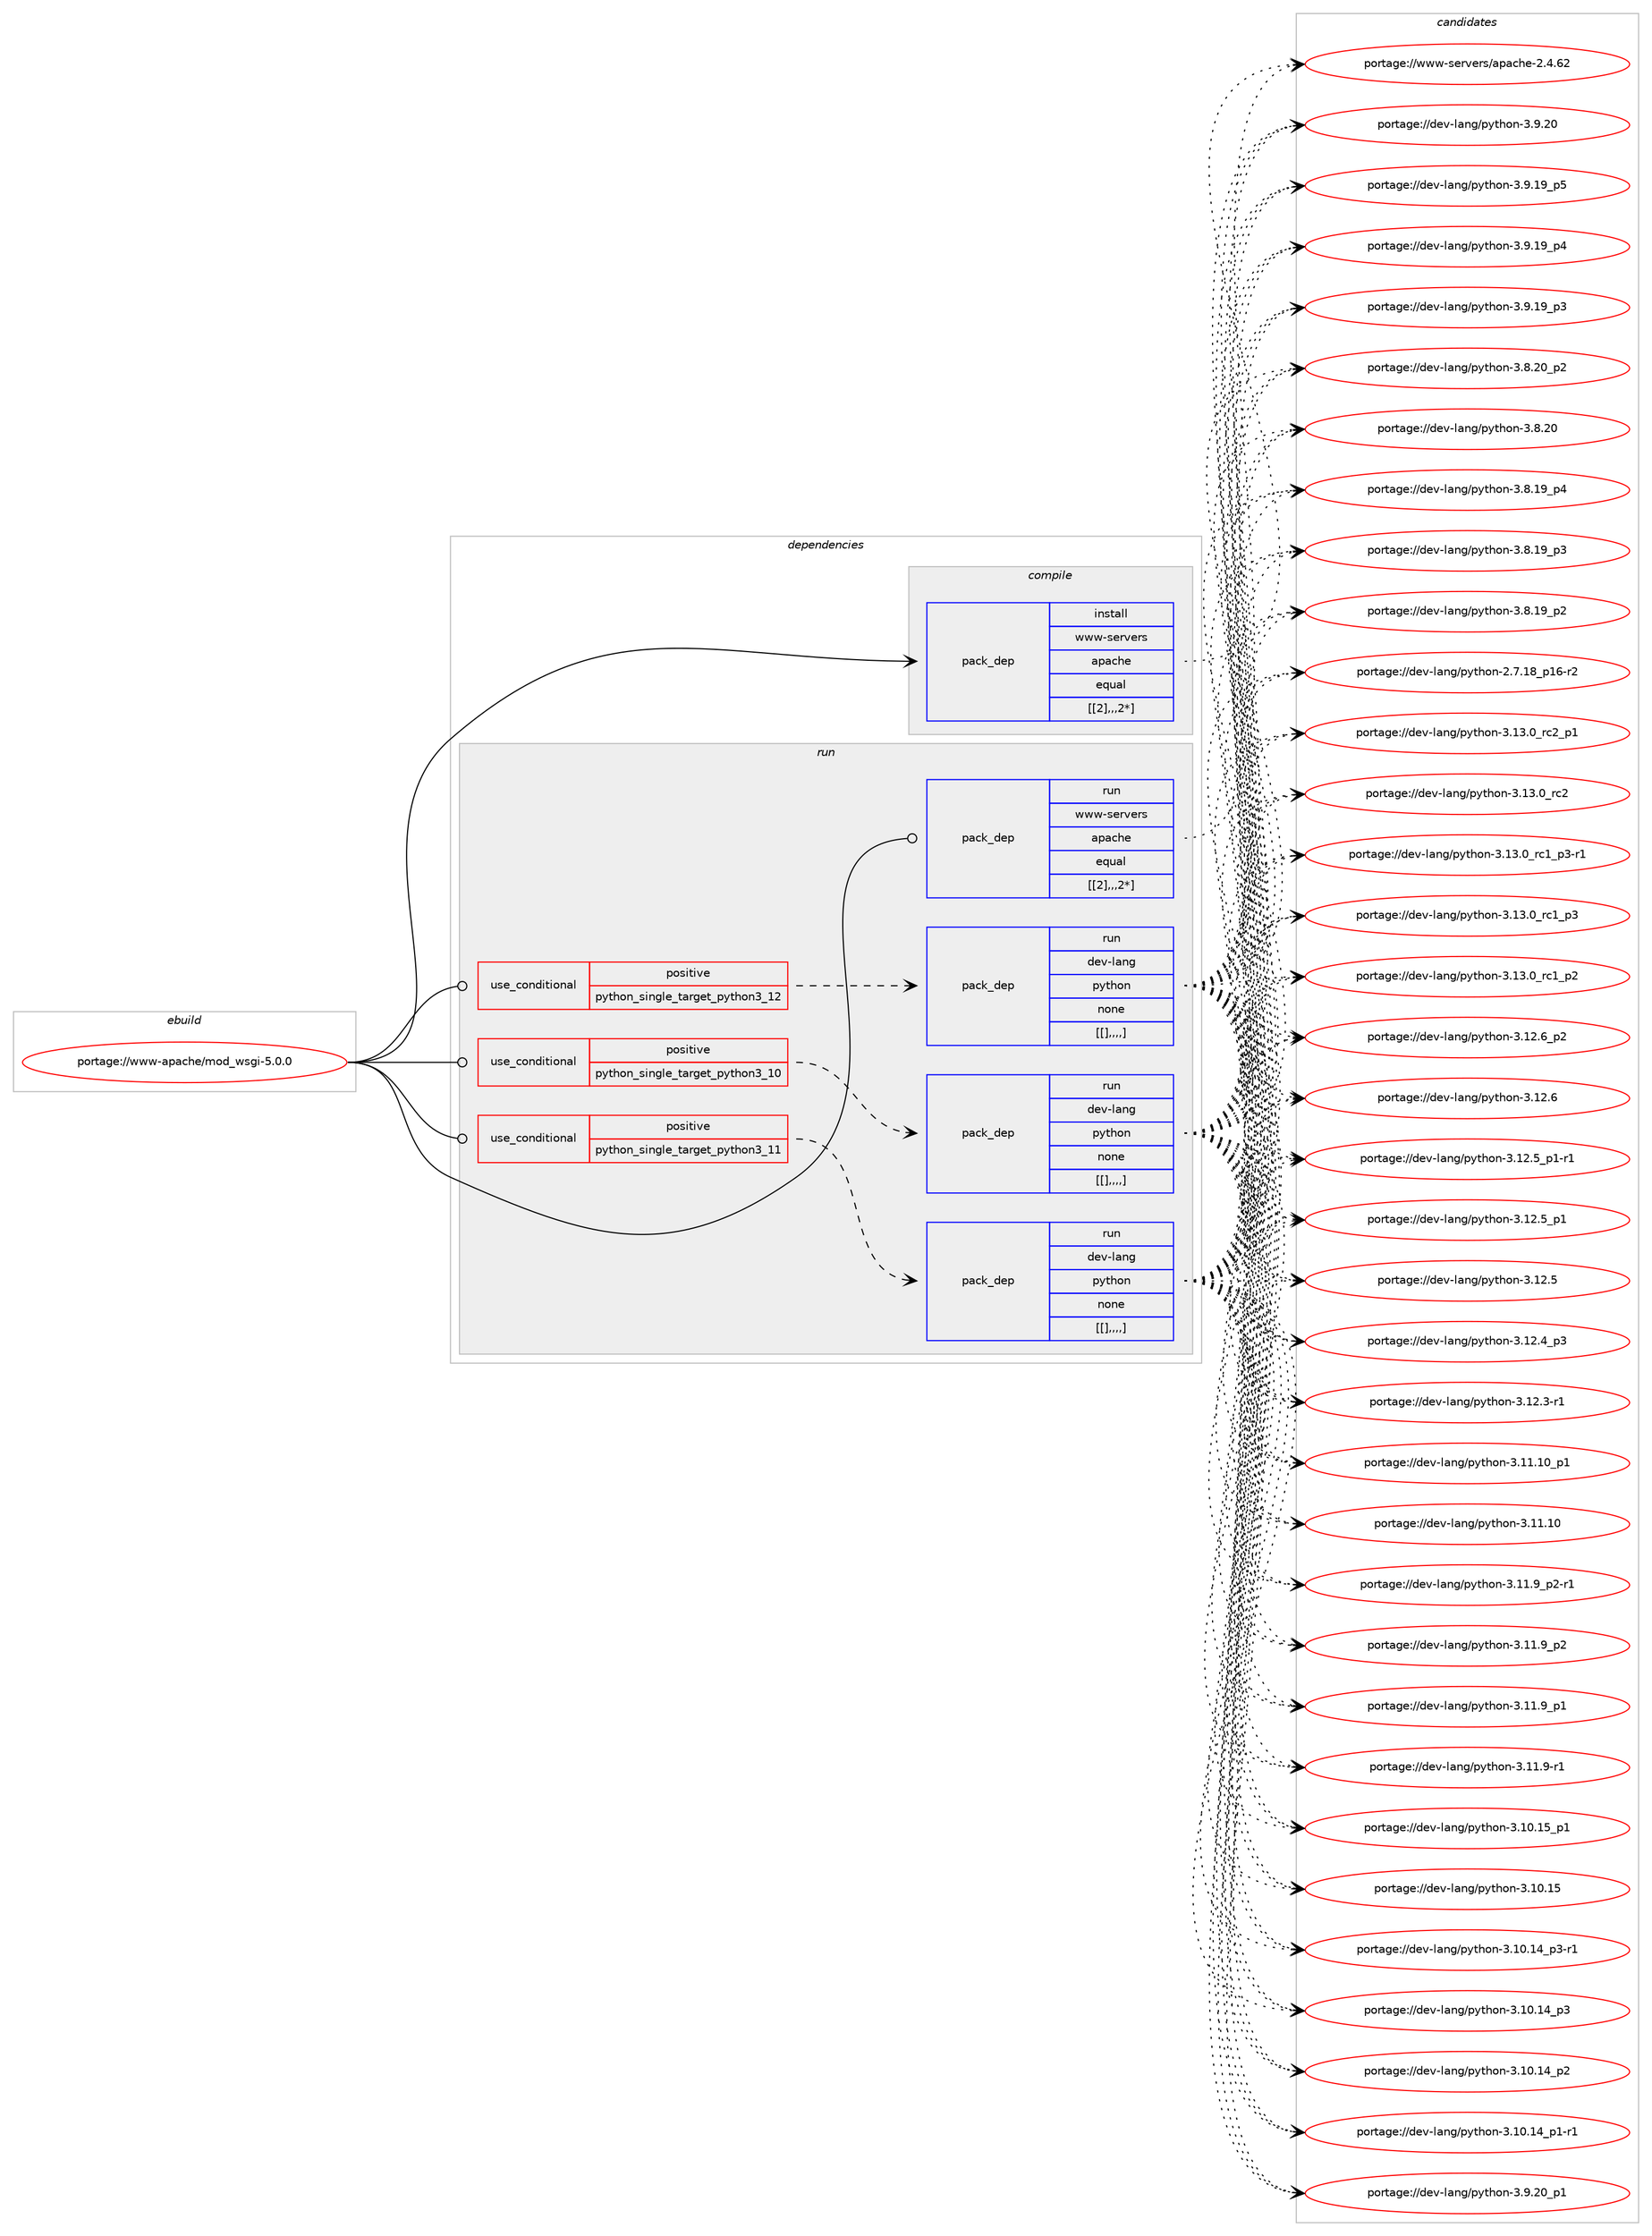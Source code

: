 digraph prolog {

# *************
# Graph options
# *************

newrank=true;
concentrate=true;
compound=true;
graph [rankdir=LR,fontname=Helvetica,fontsize=10,ranksep=1.5];#, ranksep=2.5, nodesep=0.2];
edge  [arrowhead=vee];
node  [fontname=Helvetica,fontsize=10];

# **********
# The ebuild
# **********

subgraph cluster_leftcol {
color=gray;
label=<<i>ebuild</i>>;
id [label="portage://www-apache/mod_wsgi-5.0.0", color=red, width=4, href="../www-apache/mod_wsgi-5.0.0.svg"];
}

# ****************
# The dependencies
# ****************

subgraph cluster_midcol {
color=gray;
label=<<i>dependencies</i>>;
subgraph cluster_compile {
fillcolor="#eeeeee";
style=filled;
label=<<i>compile</i>>;
subgraph pack331952 {
dependency458983 [label=<<TABLE BORDER="0" CELLBORDER="1" CELLSPACING="0" CELLPADDING="4" WIDTH="220"><TR><TD ROWSPAN="6" CELLPADDING="30">pack_dep</TD></TR><TR><TD WIDTH="110">install</TD></TR><TR><TD>www-servers</TD></TR><TR><TD>apache</TD></TR><TR><TD>equal</TD></TR><TR><TD>[[2],,,2*]</TD></TR></TABLE>>, shape=none, color=blue];
}
id:e -> dependency458983:w [weight=20,style="solid",arrowhead="vee"];
}
subgraph cluster_compileandrun {
fillcolor="#eeeeee";
style=filled;
label=<<i>compile and run</i>>;
}
subgraph cluster_run {
fillcolor="#eeeeee";
style=filled;
label=<<i>run</i>>;
subgraph cond123774 {
dependency458984 [label=<<TABLE BORDER="0" CELLBORDER="1" CELLSPACING="0" CELLPADDING="4"><TR><TD ROWSPAN="3" CELLPADDING="10">use_conditional</TD></TR><TR><TD>positive</TD></TR><TR><TD>python_single_target_python3_10</TD></TR></TABLE>>, shape=none, color=red];
subgraph pack331953 {
dependency458985 [label=<<TABLE BORDER="0" CELLBORDER="1" CELLSPACING="0" CELLPADDING="4" WIDTH="220"><TR><TD ROWSPAN="6" CELLPADDING="30">pack_dep</TD></TR><TR><TD WIDTH="110">run</TD></TR><TR><TD>dev-lang</TD></TR><TR><TD>python</TD></TR><TR><TD>none</TD></TR><TR><TD>[[],,,,]</TD></TR></TABLE>>, shape=none, color=blue];
}
dependency458984:e -> dependency458985:w [weight=20,style="dashed",arrowhead="vee"];
}
id:e -> dependency458984:w [weight=20,style="solid",arrowhead="odot"];
subgraph cond123775 {
dependency458986 [label=<<TABLE BORDER="0" CELLBORDER="1" CELLSPACING="0" CELLPADDING="4"><TR><TD ROWSPAN="3" CELLPADDING="10">use_conditional</TD></TR><TR><TD>positive</TD></TR><TR><TD>python_single_target_python3_11</TD></TR></TABLE>>, shape=none, color=red];
subgraph pack331954 {
dependency458987 [label=<<TABLE BORDER="0" CELLBORDER="1" CELLSPACING="0" CELLPADDING="4" WIDTH="220"><TR><TD ROWSPAN="6" CELLPADDING="30">pack_dep</TD></TR><TR><TD WIDTH="110">run</TD></TR><TR><TD>dev-lang</TD></TR><TR><TD>python</TD></TR><TR><TD>none</TD></TR><TR><TD>[[],,,,]</TD></TR></TABLE>>, shape=none, color=blue];
}
dependency458986:e -> dependency458987:w [weight=20,style="dashed",arrowhead="vee"];
}
id:e -> dependency458986:w [weight=20,style="solid",arrowhead="odot"];
subgraph cond123776 {
dependency458988 [label=<<TABLE BORDER="0" CELLBORDER="1" CELLSPACING="0" CELLPADDING="4"><TR><TD ROWSPAN="3" CELLPADDING="10">use_conditional</TD></TR><TR><TD>positive</TD></TR><TR><TD>python_single_target_python3_12</TD></TR></TABLE>>, shape=none, color=red];
subgraph pack331955 {
dependency458989 [label=<<TABLE BORDER="0" CELLBORDER="1" CELLSPACING="0" CELLPADDING="4" WIDTH="220"><TR><TD ROWSPAN="6" CELLPADDING="30">pack_dep</TD></TR><TR><TD WIDTH="110">run</TD></TR><TR><TD>dev-lang</TD></TR><TR><TD>python</TD></TR><TR><TD>none</TD></TR><TR><TD>[[],,,,]</TD></TR></TABLE>>, shape=none, color=blue];
}
dependency458988:e -> dependency458989:w [weight=20,style="dashed",arrowhead="vee"];
}
id:e -> dependency458988:w [weight=20,style="solid",arrowhead="odot"];
subgraph pack331956 {
dependency458990 [label=<<TABLE BORDER="0" CELLBORDER="1" CELLSPACING="0" CELLPADDING="4" WIDTH="220"><TR><TD ROWSPAN="6" CELLPADDING="30">pack_dep</TD></TR><TR><TD WIDTH="110">run</TD></TR><TR><TD>www-servers</TD></TR><TR><TD>apache</TD></TR><TR><TD>equal</TD></TR><TR><TD>[[2],,,2*]</TD></TR></TABLE>>, shape=none, color=blue];
}
id:e -> dependency458990:w [weight=20,style="solid",arrowhead="odot"];
}
}

# **************
# The candidates
# **************

subgraph cluster_choices {
rank=same;
color=gray;
label=<<i>candidates</i>>;

subgraph choice331952 {
color=black;
nodesep=1;
choice119119119451151011141181011141154797112979910410145504652465450 [label="portage://www-servers/apache-2.4.62", color=red, width=4,href="../www-servers/apache-2.4.62.svg"];
dependency458983:e -> choice119119119451151011141181011141154797112979910410145504652465450:w [style=dotted,weight="100"];
}
subgraph choice331953 {
color=black;
nodesep=1;
choice100101118451089711010347112121116104111110455146495146489511499509511249 [label="portage://dev-lang/python-3.13.0_rc2_p1", color=red, width=4,href="../dev-lang/python-3.13.0_rc2_p1.svg"];
choice10010111845108971101034711212111610411111045514649514648951149950 [label="portage://dev-lang/python-3.13.0_rc2", color=red, width=4,href="../dev-lang/python-3.13.0_rc2.svg"];
choice1001011184510897110103471121211161041111104551464951464895114994995112514511449 [label="portage://dev-lang/python-3.13.0_rc1_p3-r1", color=red, width=4,href="../dev-lang/python-3.13.0_rc1_p3-r1.svg"];
choice100101118451089711010347112121116104111110455146495146489511499499511251 [label="portage://dev-lang/python-3.13.0_rc1_p3", color=red, width=4,href="../dev-lang/python-3.13.0_rc1_p3.svg"];
choice100101118451089711010347112121116104111110455146495146489511499499511250 [label="portage://dev-lang/python-3.13.0_rc1_p2", color=red, width=4,href="../dev-lang/python-3.13.0_rc1_p2.svg"];
choice100101118451089711010347112121116104111110455146495046549511250 [label="portage://dev-lang/python-3.12.6_p2", color=red, width=4,href="../dev-lang/python-3.12.6_p2.svg"];
choice10010111845108971101034711212111610411111045514649504654 [label="portage://dev-lang/python-3.12.6", color=red, width=4,href="../dev-lang/python-3.12.6.svg"];
choice1001011184510897110103471121211161041111104551464950465395112494511449 [label="portage://dev-lang/python-3.12.5_p1-r1", color=red, width=4,href="../dev-lang/python-3.12.5_p1-r1.svg"];
choice100101118451089711010347112121116104111110455146495046539511249 [label="portage://dev-lang/python-3.12.5_p1", color=red, width=4,href="../dev-lang/python-3.12.5_p1.svg"];
choice10010111845108971101034711212111610411111045514649504653 [label="portage://dev-lang/python-3.12.5", color=red, width=4,href="../dev-lang/python-3.12.5.svg"];
choice100101118451089711010347112121116104111110455146495046529511251 [label="portage://dev-lang/python-3.12.4_p3", color=red, width=4,href="../dev-lang/python-3.12.4_p3.svg"];
choice100101118451089711010347112121116104111110455146495046514511449 [label="portage://dev-lang/python-3.12.3-r1", color=red, width=4,href="../dev-lang/python-3.12.3-r1.svg"];
choice10010111845108971101034711212111610411111045514649494649489511249 [label="portage://dev-lang/python-3.11.10_p1", color=red, width=4,href="../dev-lang/python-3.11.10_p1.svg"];
choice1001011184510897110103471121211161041111104551464949464948 [label="portage://dev-lang/python-3.11.10", color=red, width=4,href="../dev-lang/python-3.11.10.svg"];
choice1001011184510897110103471121211161041111104551464949465795112504511449 [label="portage://dev-lang/python-3.11.9_p2-r1", color=red, width=4,href="../dev-lang/python-3.11.9_p2-r1.svg"];
choice100101118451089711010347112121116104111110455146494946579511250 [label="portage://dev-lang/python-3.11.9_p2", color=red, width=4,href="../dev-lang/python-3.11.9_p2.svg"];
choice100101118451089711010347112121116104111110455146494946579511249 [label="portage://dev-lang/python-3.11.9_p1", color=red, width=4,href="../dev-lang/python-3.11.9_p1.svg"];
choice100101118451089711010347112121116104111110455146494946574511449 [label="portage://dev-lang/python-3.11.9-r1", color=red, width=4,href="../dev-lang/python-3.11.9-r1.svg"];
choice10010111845108971101034711212111610411111045514649484649539511249 [label="portage://dev-lang/python-3.10.15_p1", color=red, width=4,href="../dev-lang/python-3.10.15_p1.svg"];
choice1001011184510897110103471121211161041111104551464948464953 [label="portage://dev-lang/python-3.10.15", color=red, width=4,href="../dev-lang/python-3.10.15.svg"];
choice100101118451089711010347112121116104111110455146494846495295112514511449 [label="portage://dev-lang/python-3.10.14_p3-r1", color=red, width=4,href="../dev-lang/python-3.10.14_p3-r1.svg"];
choice10010111845108971101034711212111610411111045514649484649529511251 [label="portage://dev-lang/python-3.10.14_p3", color=red, width=4,href="../dev-lang/python-3.10.14_p3.svg"];
choice10010111845108971101034711212111610411111045514649484649529511250 [label="portage://dev-lang/python-3.10.14_p2", color=red, width=4,href="../dev-lang/python-3.10.14_p2.svg"];
choice100101118451089711010347112121116104111110455146494846495295112494511449 [label="portage://dev-lang/python-3.10.14_p1-r1", color=red, width=4,href="../dev-lang/python-3.10.14_p1-r1.svg"];
choice100101118451089711010347112121116104111110455146574650489511249 [label="portage://dev-lang/python-3.9.20_p1", color=red, width=4,href="../dev-lang/python-3.9.20_p1.svg"];
choice10010111845108971101034711212111610411111045514657465048 [label="portage://dev-lang/python-3.9.20", color=red, width=4,href="../dev-lang/python-3.9.20.svg"];
choice100101118451089711010347112121116104111110455146574649579511253 [label="portage://dev-lang/python-3.9.19_p5", color=red, width=4,href="../dev-lang/python-3.9.19_p5.svg"];
choice100101118451089711010347112121116104111110455146574649579511252 [label="portage://dev-lang/python-3.9.19_p4", color=red, width=4,href="../dev-lang/python-3.9.19_p4.svg"];
choice100101118451089711010347112121116104111110455146574649579511251 [label="portage://dev-lang/python-3.9.19_p3", color=red, width=4,href="../dev-lang/python-3.9.19_p3.svg"];
choice100101118451089711010347112121116104111110455146564650489511250 [label="portage://dev-lang/python-3.8.20_p2", color=red, width=4,href="../dev-lang/python-3.8.20_p2.svg"];
choice10010111845108971101034711212111610411111045514656465048 [label="portage://dev-lang/python-3.8.20", color=red, width=4,href="../dev-lang/python-3.8.20.svg"];
choice100101118451089711010347112121116104111110455146564649579511252 [label="portage://dev-lang/python-3.8.19_p4", color=red, width=4,href="../dev-lang/python-3.8.19_p4.svg"];
choice100101118451089711010347112121116104111110455146564649579511251 [label="portage://dev-lang/python-3.8.19_p3", color=red, width=4,href="../dev-lang/python-3.8.19_p3.svg"];
choice100101118451089711010347112121116104111110455146564649579511250 [label="portage://dev-lang/python-3.8.19_p2", color=red, width=4,href="../dev-lang/python-3.8.19_p2.svg"];
choice100101118451089711010347112121116104111110455046554649569511249544511450 [label="portage://dev-lang/python-2.7.18_p16-r2", color=red, width=4,href="../dev-lang/python-2.7.18_p16-r2.svg"];
dependency458985:e -> choice100101118451089711010347112121116104111110455146495146489511499509511249:w [style=dotted,weight="100"];
dependency458985:e -> choice10010111845108971101034711212111610411111045514649514648951149950:w [style=dotted,weight="100"];
dependency458985:e -> choice1001011184510897110103471121211161041111104551464951464895114994995112514511449:w [style=dotted,weight="100"];
dependency458985:e -> choice100101118451089711010347112121116104111110455146495146489511499499511251:w [style=dotted,weight="100"];
dependency458985:e -> choice100101118451089711010347112121116104111110455146495146489511499499511250:w [style=dotted,weight="100"];
dependency458985:e -> choice100101118451089711010347112121116104111110455146495046549511250:w [style=dotted,weight="100"];
dependency458985:e -> choice10010111845108971101034711212111610411111045514649504654:w [style=dotted,weight="100"];
dependency458985:e -> choice1001011184510897110103471121211161041111104551464950465395112494511449:w [style=dotted,weight="100"];
dependency458985:e -> choice100101118451089711010347112121116104111110455146495046539511249:w [style=dotted,weight="100"];
dependency458985:e -> choice10010111845108971101034711212111610411111045514649504653:w [style=dotted,weight="100"];
dependency458985:e -> choice100101118451089711010347112121116104111110455146495046529511251:w [style=dotted,weight="100"];
dependency458985:e -> choice100101118451089711010347112121116104111110455146495046514511449:w [style=dotted,weight="100"];
dependency458985:e -> choice10010111845108971101034711212111610411111045514649494649489511249:w [style=dotted,weight="100"];
dependency458985:e -> choice1001011184510897110103471121211161041111104551464949464948:w [style=dotted,weight="100"];
dependency458985:e -> choice1001011184510897110103471121211161041111104551464949465795112504511449:w [style=dotted,weight="100"];
dependency458985:e -> choice100101118451089711010347112121116104111110455146494946579511250:w [style=dotted,weight="100"];
dependency458985:e -> choice100101118451089711010347112121116104111110455146494946579511249:w [style=dotted,weight="100"];
dependency458985:e -> choice100101118451089711010347112121116104111110455146494946574511449:w [style=dotted,weight="100"];
dependency458985:e -> choice10010111845108971101034711212111610411111045514649484649539511249:w [style=dotted,weight="100"];
dependency458985:e -> choice1001011184510897110103471121211161041111104551464948464953:w [style=dotted,weight="100"];
dependency458985:e -> choice100101118451089711010347112121116104111110455146494846495295112514511449:w [style=dotted,weight="100"];
dependency458985:e -> choice10010111845108971101034711212111610411111045514649484649529511251:w [style=dotted,weight="100"];
dependency458985:e -> choice10010111845108971101034711212111610411111045514649484649529511250:w [style=dotted,weight="100"];
dependency458985:e -> choice100101118451089711010347112121116104111110455146494846495295112494511449:w [style=dotted,weight="100"];
dependency458985:e -> choice100101118451089711010347112121116104111110455146574650489511249:w [style=dotted,weight="100"];
dependency458985:e -> choice10010111845108971101034711212111610411111045514657465048:w [style=dotted,weight="100"];
dependency458985:e -> choice100101118451089711010347112121116104111110455146574649579511253:w [style=dotted,weight="100"];
dependency458985:e -> choice100101118451089711010347112121116104111110455146574649579511252:w [style=dotted,weight="100"];
dependency458985:e -> choice100101118451089711010347112121116104111110455146574649579511251:w [style=dotted,weight="100"];
dependency458985:e -> choice100101118451089711010347112121116104111110455146564650489511250:w [style=dotted,weight="100"];
dependency458985:e -> choice10010111845108971101034711212111610411111045514656465048:w [style=dotted,weight="100"];
dependency458985:e -> choice100101118451089711010347112121116104111110455146564649579511252:w [style=dotted,weight="100"];
dependency458985:e -> choice100101118451089711010347112121116104111110455146564649579511251:w [style=dotted,weight="100"];
dependency458985:e -> choice100101118451089711010347112121116104111110455146564649579511250:w [style=dotted,weight="100"];
dependency458985:e -> choice100101118451089711010347112121116104111110455046554649569511249544511450:w [style=dotted,weight="100"];
}
subgraph choice331954 {
color=black;
nodesep=1;
choice100101118451089711010347112121116104111110455146495146489511499509511249 [label="portage://dev-lang/python-3.13.0_rc2_p1", color=red, width=4,href="../dev-lang/python-3.13.0_rc2_p1.svg"];
choice10010111845108971101034711212111610411111045514649514648951149950 [label="portage://dev-lang/python-3.13.0_rc2", color=red, width=4,href="../dev-lang/python-3.13.0_rc2.svg"];
choice1001011184510897110103471121211161041111104551464951464895114994995112514511449 [label="portage://dev-lang/python-3.13.0_rc1_p3-r1", color=red, width=4,href="../dev-lang/python-3.13.0_rc1_p3-r1.svg"];
choice100101118451089711010347112121116104111110455146495146489511499499511251 [label="portage://dev-lang/python-3.13.0_rc1_p3", color=red, width=4,href="../dev-lang/python-3.13.0_rc1_p3.svg"];
choice100101118451089711010347112121116104111110455146495146489511499499511250 [label="portage://dev-lang/python-3.13.0_rc1_p2", color=red, width=4,href="../dev-lang/python-3.13.0_rc1_p2.svg"];
choice100101118451089711010347112121116104111110455146495046549511250 [label="portage://dev-lang/python-3.12.6_p2", color=red, width=4,href="../dev-lang/python-3.12.6_p2.svg"];
choice10010111845108971101034711212111610411111045514649504654 [label="portage://dev-lang/python-3.12.6", color=red, width=4,href="../dev-lang/python-3.12.6.svg"];
choice1001011184510897110103471121211161041111104551464950465395112494511449 [label="portage://dev-lang/python-3.12.5_p1-r1", color=red, width=4,href="../dev-lang/python-3.12.5_p1-r1.svg"];
choice100101118451089711010347112121116104111110455146495046539511249 [label="portage://dev-lang/python-3.12.5_p1", color=red, width=4,href="../dev-lang/python-3.12.5_p1.svg"];
choice10010111845108971101034711212111610411111045514649504653 [label="portage://dev-lang/python-3.12.5", color=red, width=4,href="../dev-lang/python-3.12.5.svg"];
choice100101118451089711010347112121116104111110455146495046529511251 [label="portage://dev-lang/python-3.12.4_p3", color=red, width=4,href="../dev-lang/python-3.12.4_p3.svg"];
choice100101118451089711010347112121116104111110455146495046514511449 [label="portage://dev-lang/python-3.12.3-r1", color=red, width=4,href="../dev-lang/python-3.12.3-r1.svg"];
choice10010111845108971101034711212111610411111045514649494649489511249 [label="portage://dev-lang/python-3.11.10_p1", color=red, width=4,href="../dev-lang/python-3.11.10_p1.svg"];
choice1001011184510897110103471121211161041111104551464949464948 [label="portage://dev-lang/python-3.11.10", color=red, width=4,href="../dev-lang/python-3.11.10.svg"];
choice1001011184510897110103471121211161041111104551464949465795112504511449 [label="portage://dev-lang/python-3.11.9_p2-r1", color=red, width=4,href="../dev-lang/python-3.11.9_p2-r1.svg"];
choice100101118451089711010347112121116104111110455146494946579511250 [label="portage://dev-lang/python-3.11.9_p2", color=red, width=4,href="../dev-lang/python-3.11.9_p2.svg"];
choice100101118451089711010347112121116104111110455146494946579511249 [label="portage://dev-lang/python-3.11.9_p1", color=red, width=4,href="../dev-lang/python-3.11.9_p1.svg"];
choice100101118451089711010347112121116104111110455146494946574511449 [label="portage://dev-lang/python-3.11.9-r1", color=red, width=4,href="../dev-lang/python-3.11.9-r1.svg"];
choice10010111845108971101034711212111610411111045514649484649539511249 [label="portage://dev-lang/python-3.10.15_p1", color=red, width=4,href="../dev-lang/python-3.10.15_p1.svg"];
choice1001011184510897110103471121211161041111104551464948464953 [label="portage://dev-lang/python-3.10.15", color=red, width=4,href="../dev-lang/python-3.10.15.svg"];
choice100101118451089711010347112121116104111110455146494846495295112514511449 [label="portage://dev-lang/python-3.10.14_p3-r1", color=red, width=4,href="../dev-lang/python-3.10.14_p3-r1.svg"];
choice10010111845108971101034711212111610411111045514649484649529511251 [label="portage://dev-lang/python-3.10.14_p3", color=red, width=4,href="../dev-lang/python-3.10.14_p3.svg"];
choice10010111845108971101034711212111610411111045514649484649529511250 [label="portage://dev-lang/python-3.10.14_p2", color=red, width=4,href="../dev-lang/python-3.10.14_p2.svg"];
choice100101118451089711010347112121116104111110455146494846495295112494511449 [label="portage://dev-lang/python-3.10.14_p1-r1", color=red, width=4,href="../dev-lang/python-3.10.14_p1-r1.svg"];
choice100101118451089711010347112121116104111110455146574650489511249 [label="portage://dev-lang/python-3.9.20_p1", color=red, width=4,href="../dev-lang/python-3.9.20_p1.svg"];
choice10010111845108971101034711212111610411111045514657465048 [label="portage://dev-lang/python-3.9.20", color=red, width=4,href="../dev-lang/python-3.9.20.svg"];
choice100101118451089711010347112121116104111110455146574649579511253 [label="portage://dev-lang/python-3.9.19_p5", color=red, width=4,href="../dev-lang/python-3.9.19_p5.svg"];
choice100101118451089711010347112121116104111110455146574649579511252 [label="portage://dev-lang/python-3.9.19_p4", color=red, width=4,href="../dev-lang/python-3.9.19_p4.svg"];
choice100101118451089711010347112121116104111110455146574649579511251 [label="portage://dev-lang/python-3.9.19_p3", color=red, width=4,href="../dev-lang/python-3.9.19_p3.svg"];
choice100101118451089711010347112121116104111110455146564650489511250 [label="portage://dev-lang/python-3.8.20_p2", color=red, width=4,href="../dev-lang/python-3.8.20_p2.svg"];
choice10010111845108971101034711212111610411111045514656465048 [label="portage://dev-lang/python-3.8.20", color=red, width=4,href="../dev-lang/python-3.8.20.svg"];
choice100101118451089711010347112121116104111110455146564649579511252 [label="portage://dev-lang/python-3.8.19_p4", color=red, width=4,href="../dev-lang/python-3.8.19_p4.svg"];
choice100101118451089711010347112121116104111110455146564649579511251 [label="portage://dev-lang/python-3.8.19_p3", color=red, width=4,href="../dev-lang/python-3.8.19_p3.svg"];
choice100101118451089711010347112121116104111110455146564649579511250 [label="portage://dev-lang/python-3.8.19_p2", color=red, width=4,href="../dev-lang/python-3.8.19_p2.svg"];
choice100101118451089711010347112121116104111110455046554649569511249544511450 [label="portage://dev-lang/python-2.7.18_p16-r2", color=red, width=4,href="../dev-lang/python-2.7.18_p16-r2.svg"];
dependency458987:e -> choice100101118451089711010347112121116104111110455146495146489511499509511249:w [style=dotted,weight="100"];
dependency458987:e -> choice10010111845108971101034711212111610411111045514649514648951149950:w [style=dotted,weight="100"];
dependency458987:e -> choice1001011184510897110103471121211161041111104551464951464895114994995112514511449:w [style=dotted,weight="100"];
dependency458987:e -> choice100101118451089711010347112121116104111110455146495146489511499499511251:w [style=dotted,weight="100"];
dependency458987:e -> choice100101118451089711010347112121116104111110455146495146489511499499511250:w [style=dotted,weight="100"];
dependency458987:e -> choice100101118451089711010347112121116104111110455146495046549511250:w [style=dotted,weight="100"];
dependency458987:e -> choice10010111845108971101034711212111610411111045514649504654:w [style=dotted,weight="100"];
dependency458987:e -> choice1001011184510897110103471121211161041111104551464950465395112494511449:w [style=dotted,weight="100"];
dependency458987:e -> choice100101118451089711010347112121116104111110455146495046539511249:w [style=dotted,weight="100"];
dependency458987:e -> choice10010111845108971101034711212111610411111045514649504653:w [style=dotted,weight="100"];
dependency458987:e -> choice100101118451089711010347112121116104111110455146495046529511251:w [style=dotted,weight="100"];
dependency458987:e -> choice100101118451089711010347112121116104111110455146495046514511449:w [style=dotted,weight="100"];
dependency458987:e -> choice10010111845108971101034711212111610411111045514649494649489511249:w [style=dotted,weight="100"];
dependency458987:e -> choice1001011184510897110103471121211161041111104551464949464948:w [style=dotted,weight="100"];
dependency458987:e -> choice1001011184510897110103471121211161041111104551464949465795112504511449:w [style=dotted,weight="100"];
dependency458987:e -> choice100101118451089711010347112121116104111110455146494946579511250:w [style=dotted,weight="100"];
dependency458987:e -> choice100101118451089711010347112121116104111110455146494946579511249:w [style=dotted,weight="100"];
dependency458987:e -> choice100101118451089711010347112121116104111110455146494946574511449:w [style=dotted,weight="100"];
dependency458987:e -> choice10010111845108971101034711212111610411111045514649484649539511249:w [style=dotted,weight="100"];
dependency458987:e -> choice1001011184510897110103471121211161041111104551464948464953:w [style=dotted,weight="100"];
dependency458987:e -> choice100101118451089711010347112121116104111110455146494846495295112514511449:w [style=dotted,weight="100"];
dependency458987:e -> choice10010111845108971101034711212111610411111045514649484649529511251:w [style=dotted,weight="100"];
dependency458987:e -> choice10010111845108971101034711212111610411111045514649484649529511250:w [style=dotted,weight="100"];
dependency458987:e -> choice100101118451089711010347112121116104111110455146494846495295112494511449:w [style=dotted,weight="100"];
dependency458987:e -> choice100101118451089711010347112121116104111110455146574650489511249:w [style=dotted,weight="100"];
dependency458987:e -> choice10010111845108971101034711212111610411111045514657465048:w [style=dotted,weight="100"];
dependency458987:e -> choice100101118451089711010347112121116104111110455146574649579511253:w [style=dotted,weight="100"];
dependency458987:e -> choice100101118451089711010347112121116104111110455146574649579511252:w [style=dotted,weight="100"];
dependency458987:e -> choice100101118451089711010347112121116104111110455146574649579511251:w [style=dotted,weight="100"];
dependency458987:e -> choice100101118451089711010347112121116104111110455146564650489511250:w [style=dotted,weight="100"];
dependency458987:e -> choice10010111845108971101034711212111610411111045514656465048:w [style=dotted,weight="100"];
dependency458987:e -> choice100101118451089711010347112121116104111110455146564649579511252:w [style=dotted,weight="100"];
dependency458987:e -> choice100101118451089711010347112121116104111110455146564649579511251:w [style=dotted,weight="100"];
dependency458987:e -> choice100101118451089711010347112121116104111110455146564649579511250:w [style=dotted,weight="100"];
dependency458987:e -> choice100101118451089711010347112121116104111110455046554649569511249544511450:w [style=dotted,weight="100"];
}
subgraph choice331955 {
color=black;
nodesep=1;
choice100101118451089711010347112121116104111110455146495146489511499509511249 [label="portage://dev-lang/python-3.13.0_rc2_p1", color=red, width=4,href="../dev-lang/python-3.13.0_rc2_p1.svg"];
choice10010111845108971101034711212111610411111045514649514648951149950 [label="portage://dev-lang/python-3.13.0_rc2", color=red, width=4,href="../dev-lang/python-3.13.0_rc2.svg"];
choice1001011184510897110103471121211161041111104551464951464895114994995112514511449 [label="portage://dev-lang/python-3.13.0_rc1_p3-r1", color=red, width=4,href="../dev-lang/python-3.13.0_rc1_p3-r1.svg"];
choice100101118451089711010347112121116104111110455146495146489511499499511251 [label="portage://dev-lang/python-3.13.0_rc1_p3", color=red, width=4,href="../dev-lang/python-3.13.0_rc1_p3.svg"];
choice100101118451089711010347112121116104111110455146495146489511499499511250 [label="portage://dev-lang/python-3.13.0_rc1_p2", color=red, width=4,href="../dev-lang/python-3.13.0_rc1_p2.svg"];
choice100101118451089711010347112121116104111110455146495046549511250 [label="portage://dev-lang/python-3.12.6_p2", color=red, width=4,href="../dev-lang/python-3.12.6_p2.svg"];
choice10010111845108971101034711212111610411111045514649504654 [label="portage://dev-lang/python-3.12.6", color=red, width=4,href="../dev-lang/python-3.12.6.svg"];
choice1001011184510897110103471121211161041111104551464950465395112494511449 [label="portage://dev-lang/python-3.12.5_p1-r1", color=red, width=4,href="../dev-lang/python-3.12.5_p1-r1.svg"];
choice100101118451089711010347112121116104111110455146495046539511249 [label="portage://dev-lang/python-3.12.5_p1", color=red, width=4,href="../dev-lang/python-3.12.5_p1.svg"];
choice10010111845108971101034711212111610411111045514649504653 [label="portage://dev-lang/python-3.12.5", color=red, width=4,href="../dev-lang/python-3.12.5.svg"];
choice100101118451089711010347112121116104111110455146495046529511251 [label="portage://dev-lang/python-3.12.4_p3", color=red, width=4,href="../dev-lang/python-3.12.4_p3.svg"];
choice100101118451089711010347112121116104111110455146495046514511449 [label="portage://dev-lang/python-3.12.3-r1", color=red, width=4,href="../dev-lang/python-3.12.3-r1.svg"];
choice10010111845108971101034711212111610411111045514649494649489511249 [label="portage://dev-lang/python-3.11.10_p1", color=red, width=4,href="../dev-lang/python-3.11.10_p1.svg"];
choice1001011184510897110103471121211161041111104551464949464948 [label="portage://dev-lang/python-3.11.10", color=red, width=4,href="../dev-lang/python-3.11.10.svg"];
choice1001011184510897110103471121211161041111104551464949465795112504511449 [label="portage://dev-lang/python-3.11.9_p2-r1", color=red, width=4,href="../dev-lang/python-3.11.9_p2-r1.svg"];
choice100101118451089711010347112121116104111110455146494946579511250 [label="portage://dev-lang/python-3.11.9_p2", color=red, width=4,href="../dev-lang/python-3.11.9_p2.svg"];
choice100101118451089711010347112121116104111110455146494946579511249 [label="portage://dev-lang/python-3.11.9_p1", color=red, width=4,href="../dev-lang/python-3.11.9_p1.svg"];
choice100101118451089711010347112121116104111110455146494946574511449 [label="portage://dev-lang/python-3.11.9-r1", color=red, width=4,href="../dev-lang/python-3.11.9-r1.svg"];
choice10010111845108971101034711212111610411111045514649484649539511249 [label="portage://dev-lang/python-3.10.15_p1", color=red, width=4,href="../dev-lang/python-3.10.15_p1.svg"];
choice1001011184510897110103471121211161041111104551464948464953 [label="portage://dev-lang/python-3.10.15", color=red, width=4,href="../dev-lang/python-3.10.15.svg"];
choice100101118451089711010347112121116104111110455146494846495295112514511449 [label="portage://dev-lang/python-3.10.14_p3-r1", color=red, width=4,href="../dev-lang/python-3.10.14_p3-r1.svg"];
choice10010111845108971101034711212111610411111045514649484649529511251 [label="portage://dev-lang/python-3.10.14_p3", color=red, width=4,href="../dev-lang/python-3.10.14_p3.svg"];
choice10010111845108971101034711212111610411111045514649484649529511250 [label="portage://dev-lang/python-3.10.14_p2", color=red, width=4,href="../dev-lang/python-3.10.14_p2.svg"];
choice100101118451089711010347112121116104111110455146494846495295112494511449 [label="portage://dev-lang/python-3.10.14_p1-r1", color=red, width=4,href="../dev-lang/python-3.10.14_p1-r1.svg"];
choice100101118451089711010347112121116104111110455146574650489511249 [label="portage://dev-lang/python-3.9.20_p1", color=red, width=4,href="../dev-lang/python-3.9.20_p1.svg"];
choice10010111845108971101034711212111610411111045514657465048 [label="portage://dev-lang/python-3.9.20", color=red, width=4,href="../dev-lang/python-3.9.20.svg"];
choice100101118451089711010347112121116104111110455146574649579511253 [label="portage://dev-lang/python-3.9.19_p5", color=red, width=4,href="../dev-lang/python-3.9.19_p5.svg"];
choice100101118451089711010347112121116104111110455146574649579511252 [label="portage://dev-lang/python-3.9.19_p4", color=red, width=4,href="../dev-lang/python-3.9.19_p4.svg"];
choice100101118451089711010347112121116104111110455146574649579511251 [label="portage://dev-lang/python-3.9.19_p3", color=red, width=4,href="../dev-lang/python-3.9.19_p3.svg"];
choice100101118451089711010347112121116104111110455146564650489511250 [label="portage://dev-lang/python-3.8.20_p2", color=red, width=4,href="../dev-lang/python-3.8.20_p2.svg"];
choice10010111845108971101034711212111610411111045514656465048 [label="portage://dev-lang/python-3.8.20", color=red, width=4,href="../dev-lang/python-3.8.20.svg"];
choice100101118451089711010347112121116104111110455146564649579511252 [label="portage://dev-lang/python-3.8.19_p4", color=red, width=4,href="../dev-lang/python-3.8.19_p4.svg"];
choice100101118451089711010347112121116104111110455146564649579511251 [label="portage://dev-lang/python-3.8.19_p3", color=red, width=4,href="../dev-lang/python-3.8.19_p3.svg"];
choice100101118451089711010347112121116104111110455146564649579511250 [label="portage://dev-lang/python-3.8.19_p2", color=red, width=4,href="../dev-lang/python-3.8.19_p2.svg"];
choice100101118451089711010347112121116104111110455046554649569511249544511450 [label="portage://dev-lang/python-2.7.18_p16-r2", color=red, width=4,href="../dev-lang/python-2.7.18_p16-r2.svg"];
dependency458989:e -> choice100101118451089711010347112121116104111110455146495146489511499509511249:w [style=dotted,weight="100"];
dependency458989:e -> choice10010111845108971101034711212111610411111045514649514648951149950:w [style=dotted,weight="100"];
dependency458989:e -> choice1001011184510897110103471121211161041111104551464951464895114994995112514511449:w [style=dotted,weight="100"];
dependency458989:e -> choice100101118451089711010347112121116104111110455146495146489511499499511251:w [style=dotted,weight="100"];
dependency458989:e -> choice100101118451089711010347112121116104111110455146495146489511499499511250:w [style=dotted,weight="100"];
dependency458989:e -> choice100101118451089711010347112121116104111110455146495046549511250:w [style=dotted,weight="100"];
dependency458989:e -> choice10010111845108971101034711212111610411111045514649504654:w [style=dotted,weight="100"];
dependency458989:e -> choice1001011184510897110103471121211161041111104551464950465395112494511449:w [style=dotted,weight="100"];
dependency458989:e -> choice100101118451089711010347112121116104111110455146495046539511249:w [style=dotted,weight="100"];
dependency458989:e -> choice10010111845108971101034711212111610411111045514649504653:w [style=dotted,weight="100"];
dependency458989:e -> choice100101118451089711010347112121116104111110455146495046529511251:w [style=dotted,weight="100"];
dependency458989:e -> choice100101118451089711010347112121116104111110455146495046514511449:w [style=dotted,weight="100"];
dependency458989:e -> choice10010111845108971101034711212111610411111045514649494649489511249:w [style=dotted,weight="100"];
dependency458989:e -> choice1001011184510897110103471121211161041111104551464949464948:w [style=dotted,weight="100"];
dependency458989:e -> choice1001011184510897110103471121211161041111104551464949465795112504511449:w [style=dotted,weight="100"];
dependency458989:e -> choice100101118451089711010347112121116104111110455146494946579511250:w [style=dotted,weight="100"];
dependency458989:e -> choice100101118451089711010347112121116104111110455146494946579511249:w [style=dotted,weight="100"];
dependency458989:e -> choice100101118451089711010347112121116104111110455146494946574511449:w [style=dotted,weight="100"];
dependency458989:e -> choice10010111845108971101034711212111610411111045514649484649539511249:w [style=dotted,weight="100"];
dependency458989:e -> choice1001011184510897110103471121211161041111104551464948464953:w [style=dotted,weight="100"];
dependency458989:e -> choice100101118451089711010347112121116104111110455146494846495295112514511449:w [style=dotted,weight="100"];
dependency458989:e -> choice10010111845108971101034711212111610411111045514649484649529511251:w [style=dotted,weight="100"];
dependency458989:e -> choice10010111845108971101034711212111610411111045514649484649529511250:w [style=dotted,weight="100"];
dependency458989:e -> choice100101118451089711010347112121116104111110455146494846495295112494511449:w [style=dotted,weight="100"];
dependency458989:e -> choice100101118451089711010347112121116104111110455146574650489511249:w [style=dotted,weight="100"];
dependency458989:e -> choice10010111845108971101034711212111610411111045514657465048:w [style=dotted,weight="100"];
dependency458989:e -> choice100101118451089711010347112121116104111110455146574649579511253:w [style=dotted,weight="100"];
dependency458989:e -> choice100101118451089711010347112121116104111110455146574649579511252:w [style=dotted,weight="100"];
dependency458989:e -> choice100101118451089711010347112121116104111110455146574649579511251:w [style=dotted,weight="100"];
dependency458989:e -> choice100101118451089711010347112121116104111110455146564650489511250:w [style=dotted,weight="100"];
dependency458989:e -> choice10010111845108971101034711212111610411111045514656465048:w [style=dotted,weight="100"];
dependency458989:e -> choice100101118451089711010347112121116104111110455146564649579511252:w [style=dotted,weight="100"];
dependency458989:e -> choice100101118451089711010347112121116104111110455146564649579511251:w [style=dotted,weight="100"];
dependency458989:e -> choice100101118451089711010347112121116104111110455146564649579511250:w [style=dotted,weight="100"];
dependency458989:e -> choice100101118451089711010347112121116104111110455046554649569511249544511450:w [style=dotted,weight="100"];
}
subgraph choice331956 {
color=black;
nodesep=1;
choice119119119451151011141181011141154797112979910410145504652465450 [label="portage://www-servers/apache-2.4.62", color=red, width=4,href="../www-servers/apache-2.4.62.svg"];
dependency458990:e -> choice119119119451151011141181011141154797112979910410145504652465450:w [style=dotted,weight="100"];
}
}

}
